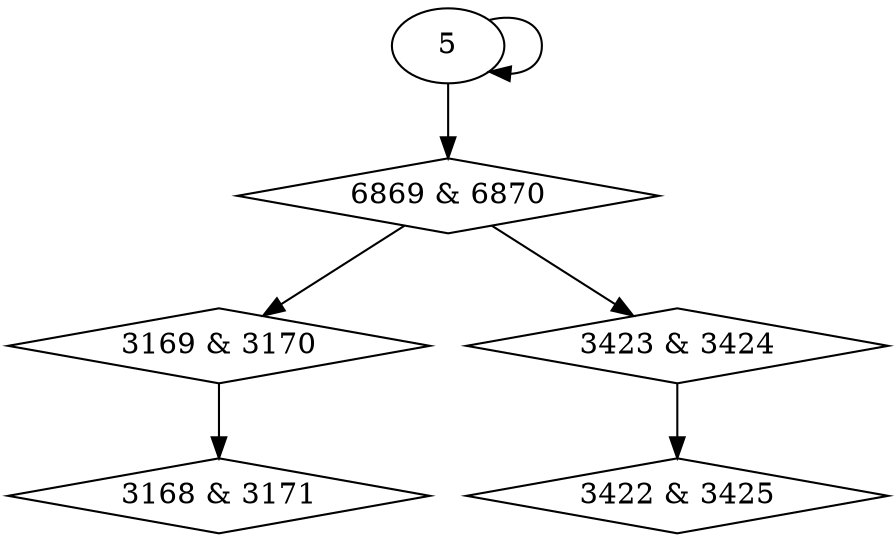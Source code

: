 digraph {
0 [label = "3168 & 3171", shape = diamond];
1 [label = "3169 & 3170", shape = diamond];
2 [label = "3422 & 3425", shape = diamond];
3 [label = "3423 & 3424", shape = diamond];
4 [label = "6869 & 6870", shape = diamond];
1 -> 0;
4 -> 1;
3 -> 2;
4 -> 3;
5 -> 4;
5 -> 5;
}
